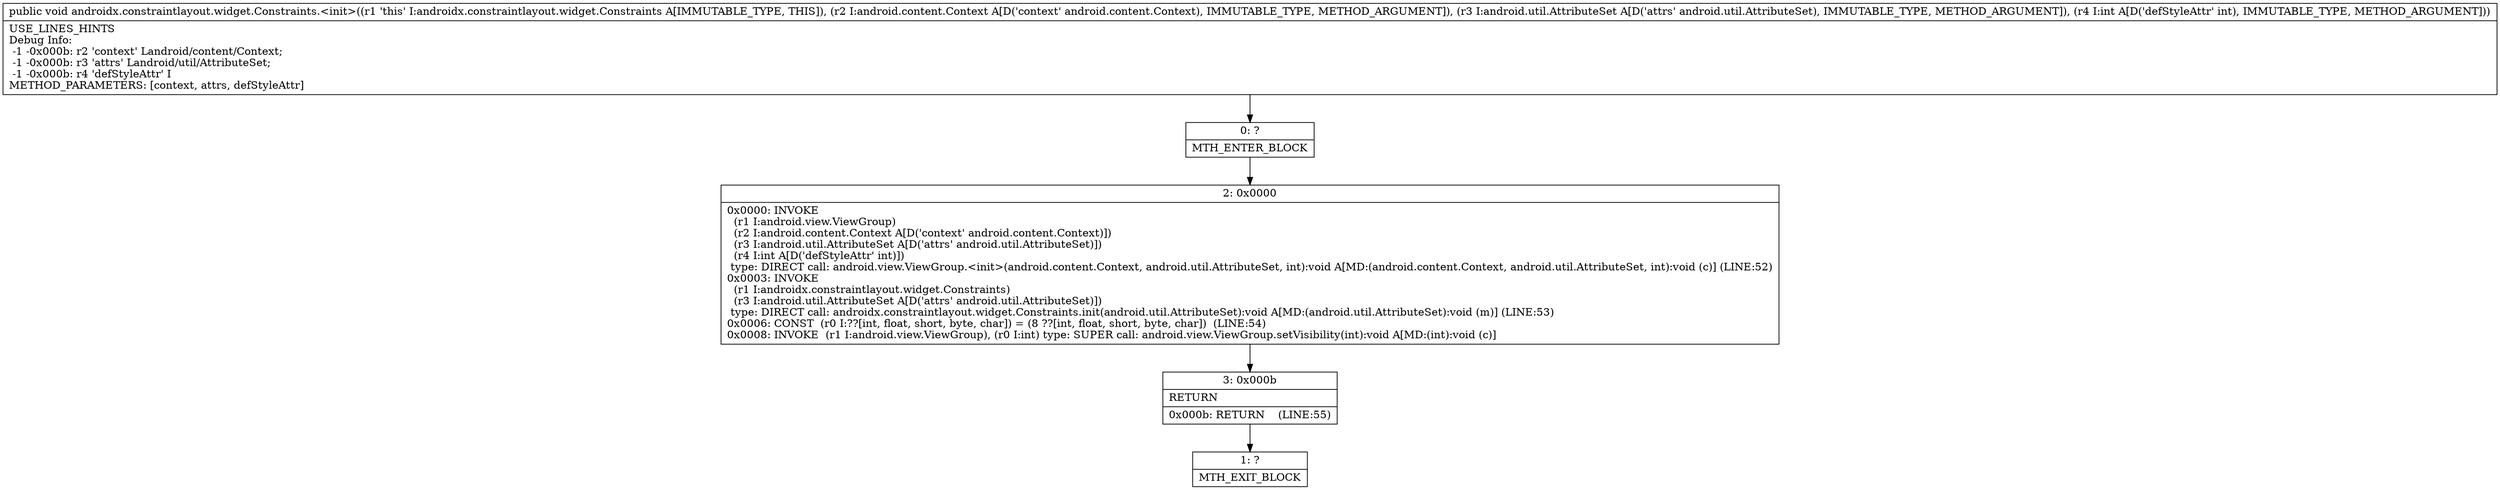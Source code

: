 digraph "CFG forandroidx.constraintlayout.widget.Constraints.\<init\>(Landroid\/content\/Context;Landroid\/util\/AttributeSet;I)V" {
Node_0 [shape=record,label="{0\:\ ?|MTH_ENTER_BLOCK\l}"];
Node_2 [shape=record,label="{2\:\ 0x0000|0x0000: INVOKE  \l  (r1 I:android.view.ViewGroup)\l  (r2 I:android.content.Context A[D('context' android.content.Context)])\l  (r3 I:android.util.AttributeSet A[D('attrs' android.util.AttributeSet)])\l  (r4 I:int A[D('defStyleAttr' int)])\l type: DIRECT call: android.view.ViewGroup.\<init\>(android.content.Context, android.util.AttributeSet, int):void A[MD:(android.content.Context, android.util.AttributeSet, int):void (c)] (LINE:52)\l0x0003: INVOKE  \l  (r1 I:androidx.constraintlayout.widget.Constraints)\l  (r3 I:android.util.AttributeSet A[D('attrs' android.util.AttributeSet)])\l type: DIRECT call: androidx.constraintlayout.widget.Constraints.init(android.util.AttributeSet):void A[MD:(android.util.AttributeSet):void (m)] (LINE:53)\l0x0006: CONST  (r0 I:??[int, float, short, byte, char]) = (8 ??[int, float, short, byte, char])  (LINE:54)\l0x0008: INVOKE  (r1 I:android.view.ViewGroup), (r0 I:int) type: SUPER call: android.view.ViewGroup.setVisibility(int):void A[MD:(int):void (c)]\l}"];
Node_3 [shape=record,label="{3\:\ 0x000b|RETURN\l|0x000b: RETURN    (LINE:55)\l}"];
Node_1 [shape=record,label="{1\:\ ?|MTH_EXIT_BLOCK\l}"];
MethodNode[shape=record,label="{public void androidx.constraintlayout.widget.Constraints.\<init\>((r1 'this' I:androidx.constraintlayout.widget.Constraints A[IMMUTABLE_TYPE, THIS]), (r2 I:android.content.Context A[D('context' android.content.Context), IMMUTABLE_TYPE, METHOD_ARGUMENT]), (r3 I:android.util.AttributeSet A[D('attrs' android.util.AttributeSet), IMMUTABLE_TYPE, METHOD_ARGUMENT]), (r4 I:int A[D('defStyleAttr' int), IMMUTABLE_TYPE, METHOD_ARGUMENT]))  | USE_LINES_HINTS\lDebug Info:\l  \-1 \-0x000b: r2 'context' Landroid\/content\/Context;\l  \-1 \-0x000b: r3 'attrs' Landroid\/util\/AttributeSet;\l  \-1 \-0x000b: r4 'defStyleAttr' I\lMETHOD_PARAMETERS: [context, attrs, defStyleAttr]\l}"];
MethodNode -> Node_0;Node_0 -> Node_2;
Node_2 -> Node_3;
Node_3 -> Node_1;
}

